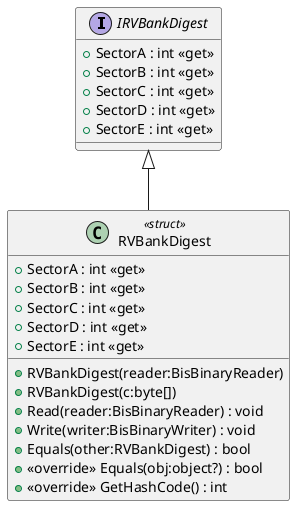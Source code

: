 @startuml
interface IRVBankDigest {
    + SectorA : int <<get>>
    + SectorB : int <<get>>
    + SectorC : int <<get>>
    + SectorD : int <<get>>
    + SectorE : int <<get>>
}
class RVBankDigest <<struct>> {
    + SectorA : int <<get>>
    + SectorB : int <<get>>
    + SectorC : int <<get>>
    + SectorD : int <<get>>
    + SectorE : int <<get>>
    + RVBankDigest(reader:BisBinaryReader)
    + RVBankDigest(c:byte[])
    + Read(reader:BisBinaryReader) : void
    + Write(writer:BisBinaryWriter) : void
    + Equals(other:RVBankDigest) : bool
    + <<override>> Equals(obj:object?) : bool
    + <<override>> GetHashCode() : int
}
IRVBankDigest <|-- RVBankDigest
@enduml
